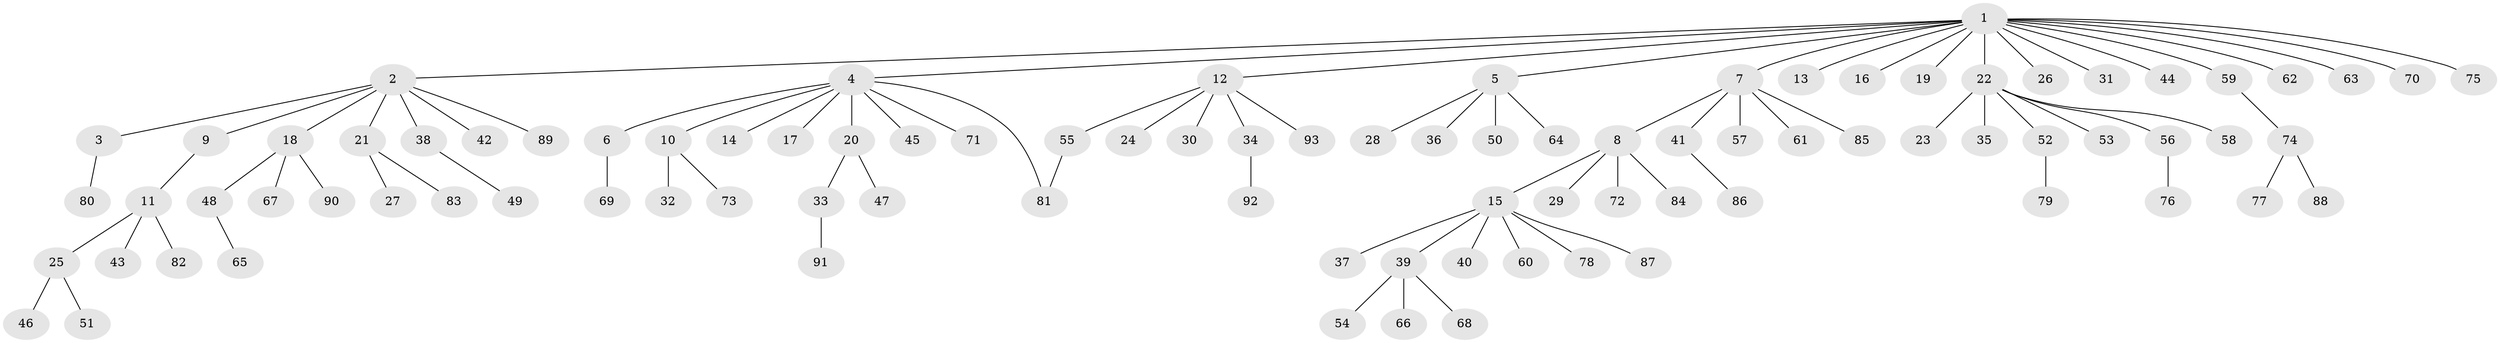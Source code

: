 // Generated by graph-tools (version 1.1) at 2025/25/03/09/25 03:25:59]
// undirected, 93 vertices, 93 edges
graph export_dot {
graph [start="1"]
  node [color=gray90,style=filled];
  1;
  2;
  3;
  4;
  5;
  6;
  7;
  8;
  9;
  10;
  11;
  12;
  13;
  14;
  15;
  16;
  17;
  18;
  19;
  20;
  21;
  22;
  23;
  24;
  25;
  26;
  27;
  28;
  29;
  30;
  31;
  32;
  33;
  34;
  35;
  36;
  37;
  38;
  39;
  40;
  41;
  42;
  43;
  44;
  45;
  46;
  47;
  48;
  49;
  50;
  51;
  52;
  53;
  54;
  55;
  56;
  57;
  58;
  59;
  60;
  61;
  62;
  63;
  64;
  65;
  66;
  67;
  68;
  69;
  70;
  71;
  72;
  73;
  74;
  75;
  76;
  77;
  78;
  79;
  80;
  81;
  82;
  83;
  84;
  85;
  86;
  87;
  88;
  89;
  90;
  91;
  92;
  93;
  1 -- 2;
  1 -- 4;
  1 -- 5;
  1 -- 7;
  1 -- 12;
  1 -- 13;
  1 -- 16;
  1 -- 19;
  1 -- 22;
  1 -- 26;
  1 -- 31;
  1 -- 44;
  1 -- 59;
  1 -- 62;
  1 -- 63;
  1 -- 70;
  1 -- 75;
  2 -- 3;
  2 -- 9;
  2 -- 18;
  2 -- 21;
  2 -- 38;
  2 -- 42;
  2 -- 89;
  3 -- 80;
  4 -- 6;
  4 -- 10;
  4 -- 14;
  4 -- 17;
  4 -- 20;
  4 -- 45;
  4 -- 71;
  4 -- 81;
  5 -- 28;
  5 -- 36;
  5 -- 50;
  5 -- 64;
  6 -- 69;
  7 -- 8;
  7 -- 41;
  7 -- 57;
  7 -- 61;
  7 -- 85;
  8 -- 15;
  8 -- 29;
  8 -- 72;
  8 -- 84;
  9 -- 11;
  10 -- 32;
  10 -- 73;
  11 -- 25;
  11 -- 43;
  11 -- 82;
  12 -- 24;
  12 -- 30;
  12 -- 34;
  12 -- 55;
  12 -- 93;
  15 -- 37;
  15 -- 39;
  15 -- 40;
  15 -- 60;
  15 -- 78;
  15 -- 87;
  18 -- 48;
  18 -- 67;
  18 -- 90;
  20 -- 33;
  20 -- 47;
  21 -- 27;
  21 -- 83;
  22 -- 23;
  22 -- 35;
  22 -- 52;
  22 -- 53;
  22 -- 56;
  22 -- 58;
  25 -- 46;
  25 -- 51;
  33 -- 91;
  34 -- 92;
  38 -- 49;
  39 -- 54;
  39 -- 66;
  39 -- 68;
  41 -- 86;
  48 -- 65;
  52 -- 79;
  55 -- 81;
  56 -- 76;
  59 -- 74;
  74 -- 77;
  74 -- 88;
}
